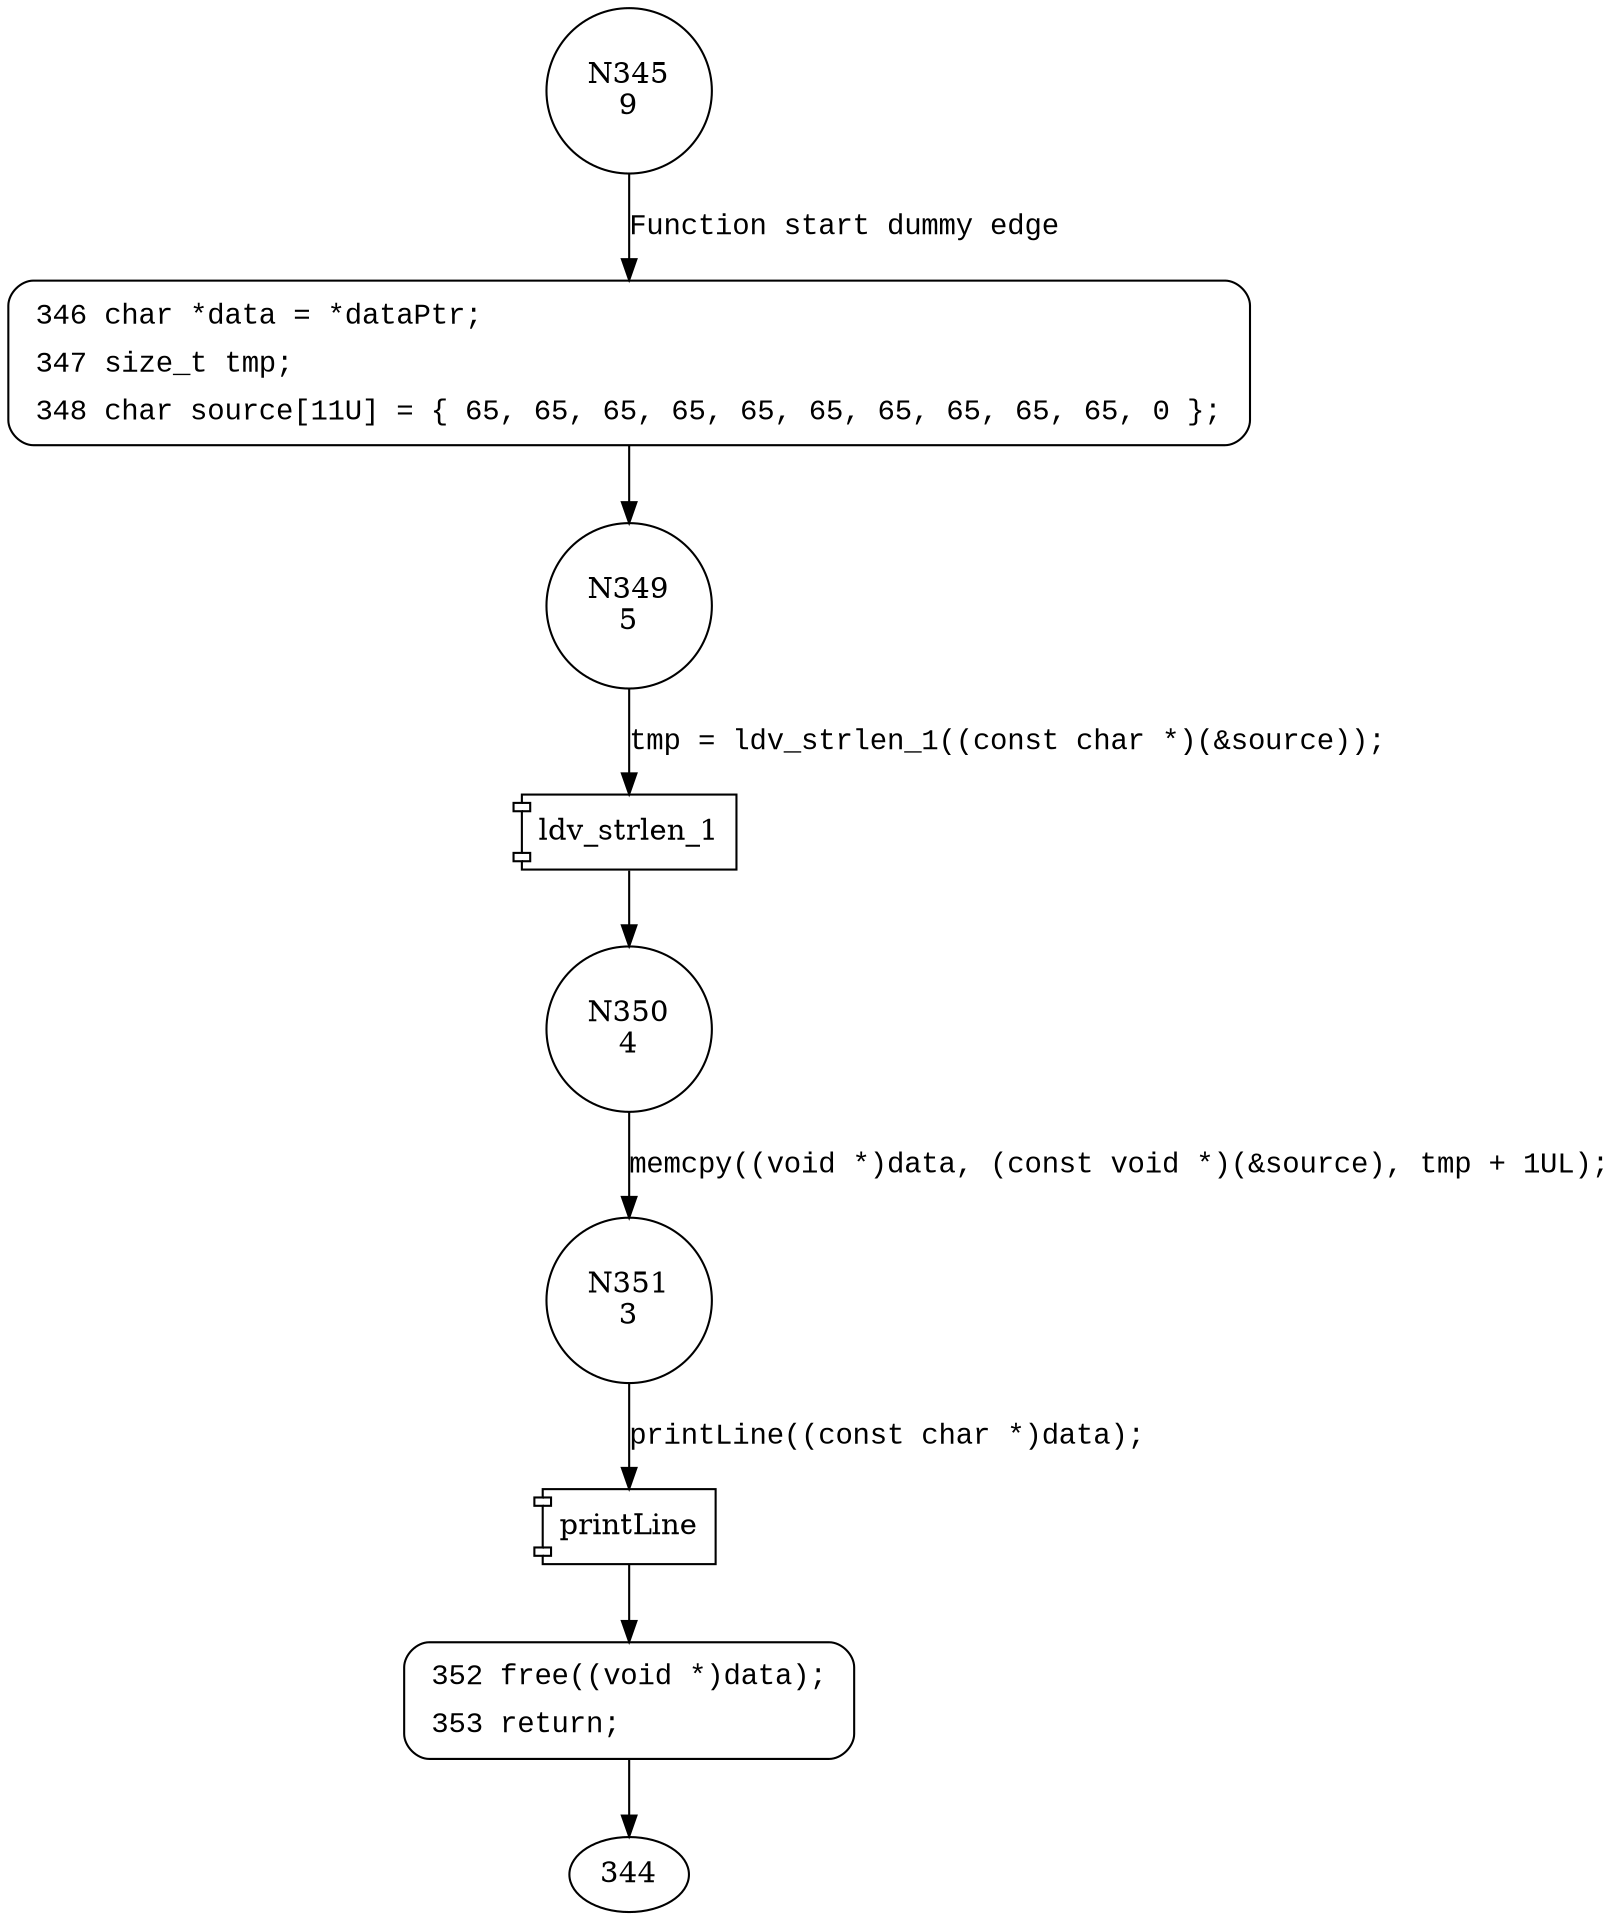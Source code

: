 digraph CWE122_Heap_Based_Buffer_Overflow__c_CWE193_char_memcpy_63b_badSink {
345 [shape="circle" label="N345\n9"]
346 [shape="circle" label="N346\n8"]
349 [shape="circle" label="N349\n5"]
350 [shape="circle" label="N350\n4"]
351 [shape="circle" label="N351\n3"]
352 [shape="circle" label="N352\n2"]
346 [style="filled,bold" penwidth="1" fillcolor="white" fontname="Courier New" shape="Mrecord" label=<<table border="0" cellborder="0" cellpadding="3" bgcolor="white"><tr><td align="right">346</td><td align="left">char *data = *dataPtr;</td></tr><tr><td align="right">347</td><td align="left">size_t tmp;</td></tr><tr><td align="right">348</td><td align="left">char source[11U] = &#123; 65, 65, 65, 65, 65, 65, 65, 65, 65, 65, 0 &#125;;</td></tr></table>>]
346 -> 349[label=""]
352 [style="filled,bold" penwidth="1" fillcolor="white" fontname="Courier New" shape="Mrecord" label=<<table border="0" cellborder="0" cellpadding="3" bgcolor="white"><tr><td align="right">352</td><td align="left">free((void *)data);</td></tr><tr><td align="right">353</td><td align="left">return;</td></tr></table>>]
352 -> 344[label=""]
345 -> 346 [label="Function start dummy edge" fontname="Courier New"]
100027 [shape="component" label="ldv_strlen_1"]
349 -> 100027 [label="tmp = ldv_strlen_1((const char *)(&source));" fontname="Courier New"]
100027 -> 350 [label="" fontname="Courier New"]
100028 [shape="component" label="printLine"]
351 -> 100028 [label="printLine((const char *)data);" fontname="Courier New"]
100028 -> 352 [label="" fontname="Courier New"]
350 -> 351 [label="memcpy((void *)data, (const void *)(&source), tmp + 1UL);" fontname="Courier New"]
}